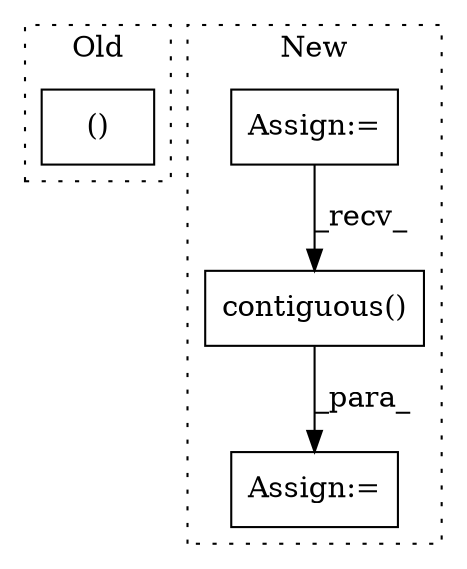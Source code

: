 digraph G {
subgraph cluster0 {
1 [label="()" a="54" s="12257" l="12" shape="box"];
label = "Old";
style="dotted";
}
subgraph cluster1 {
2 [label="contiguous()" a="75" s="12917" l="54" shape="box"];
3 [label="Assign:=" a="68" s="12914" l="3" shape="box"];
4 [label="Assign:=" a="68" s="10217" l="3" shape="box"];
label = "New";
style="dotted";
}
2 -> 3 [label="_para_"];
4 -> 2 [label="_recv_"];
}